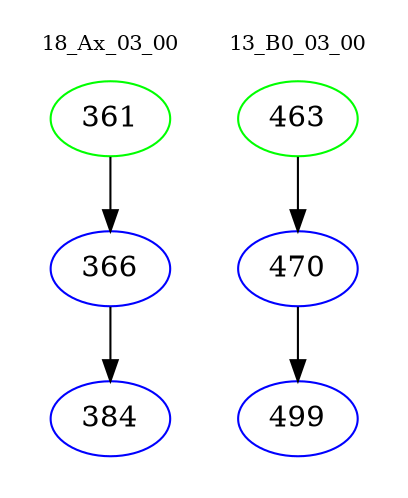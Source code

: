 digraph{
subgraph cluster_0 {
color = white
label = "18_Ax_03_00";
fontsize=10;
T0_361 [label="361", color="green"]
T0_361 -> T0_366 [color="black"]
T0_366 [label="366", color="blue"]
T0_366 -> T0_384 [color="black"]
T0_384 [label="384", color="blue"]
}
subgraph cluster_1 {
color = white
label = "13_B0_03_00";
fontsize=10;
T1_463 [label="463", color="green"]
T1_463 -> T1_470 [color="black"]
T1_470 [label="470", color="blue"]
T1_470 -> T1_499 [color="black"]
T1_499 [label="499", color="blue"]
}
}
